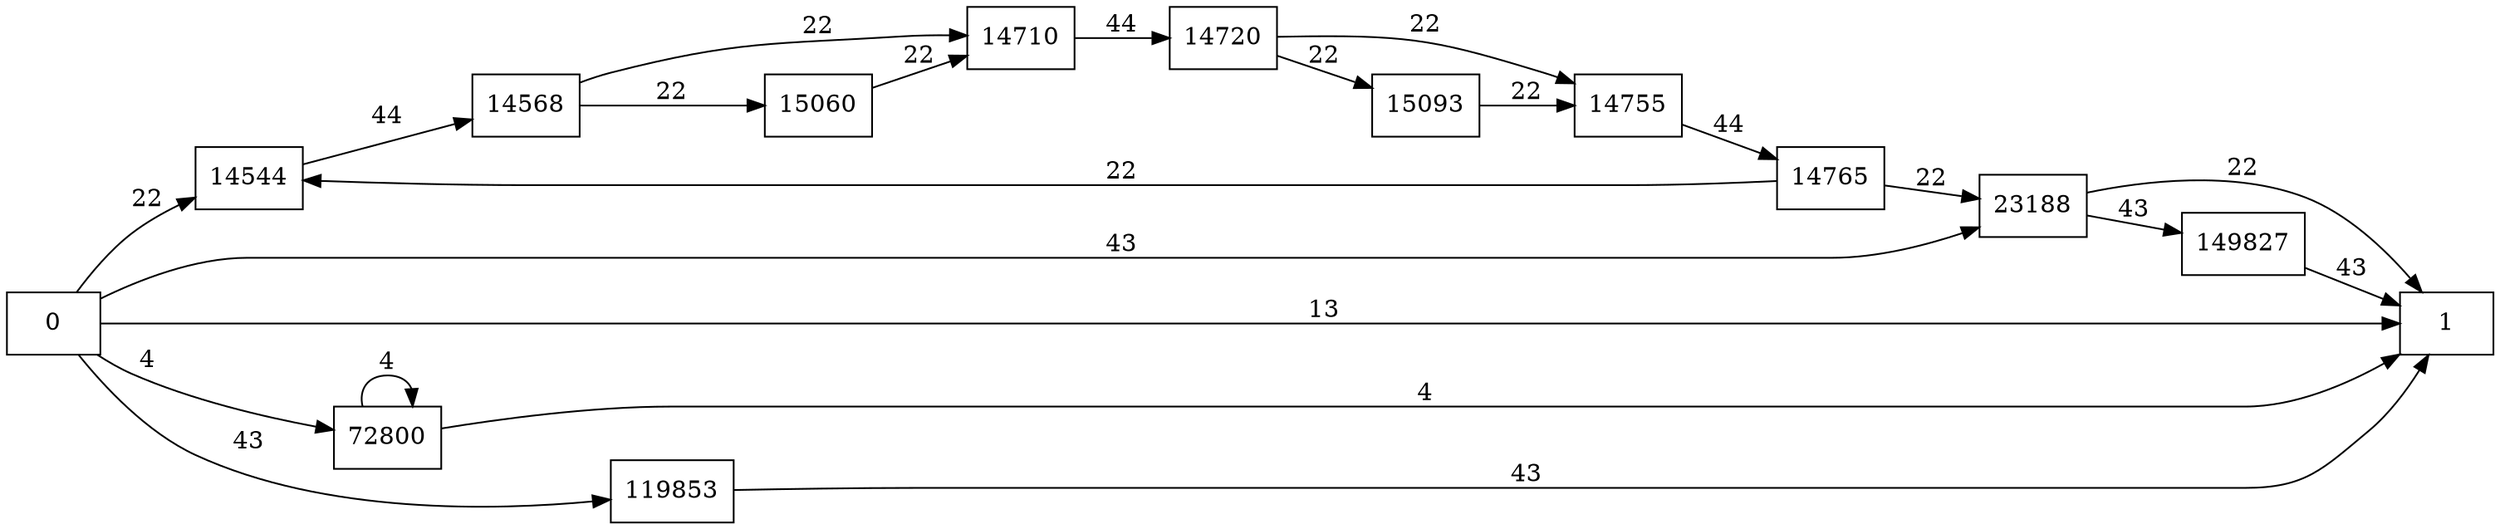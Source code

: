 digraph {
	graph [rankdir=LR]
	node [shape=rectangle]
	14544 -> 14568 [label=44]
	14568 -> 14710 [label=22]
	14568 -> 15060 [label=22]
	14710 -> 14720 [label=44]
	14720 -> 14755 [label=22]
	14720 -> 15093 [label=22]
	14755 -> 14765 [label=44]
	14765 -> 14544 [label=22]
	14765 -> 23188 [label=22]
	15060 -> 14710 [label=22]
	15093 -> 14755 [label=22]
	23188 -> 1 [label=22]
	23188 -> 149827 [label=43]
	72800 -> 72800 [label=4]
	72800 -> 1 [label=4]
	119853 -> 1 [label=43]
	149827 -> 1 [label=43]
	0 -> 14544 [label=22]
	0 -> 1 [label=13]
	0 -> 72800 [label=4]
	0 -> 119853 [label=43]
	0 -> 23188 [label=43]
}

